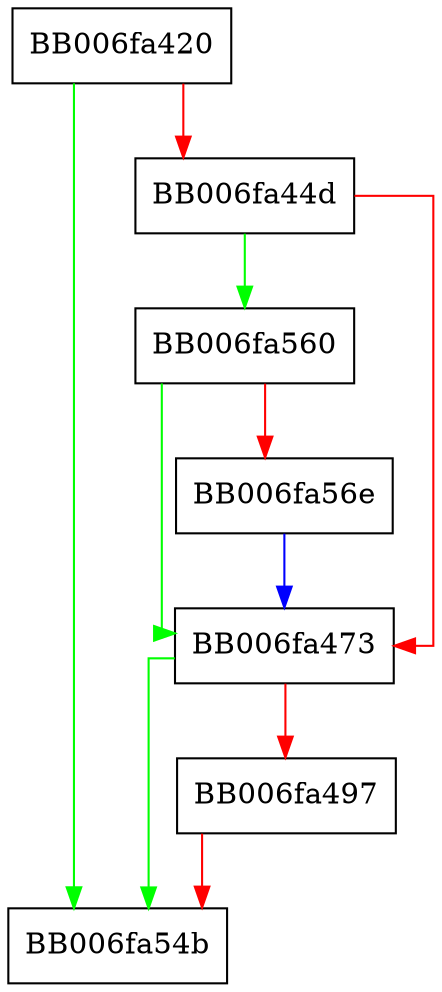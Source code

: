 digraph der2obj_decode {
  node [shape="box"];
  graph [splines=ortho];
  BB006fa420 -> BB006fa54b [color="green"];
  BB006fa420 -> BB006fa44d [color="red"];
  BB006fa44d -> BB006fa560 [color="green"];
  BB006fa44d -> BB006fa473 [color="red"];
  BB006fa473 -> BB006fa54b [color="green"];
  BB006fa473 -> BB006fa497 [color="red"];
  BB006fa497 -> BB006fa54b [color="red"];
  BB006fa560 -> BB006fa473 [color="green"];
  BB006fa560 -> BB006fa56e [color="red"];
  BB006fa56e -> BB006fa473 [color="blue"];
}